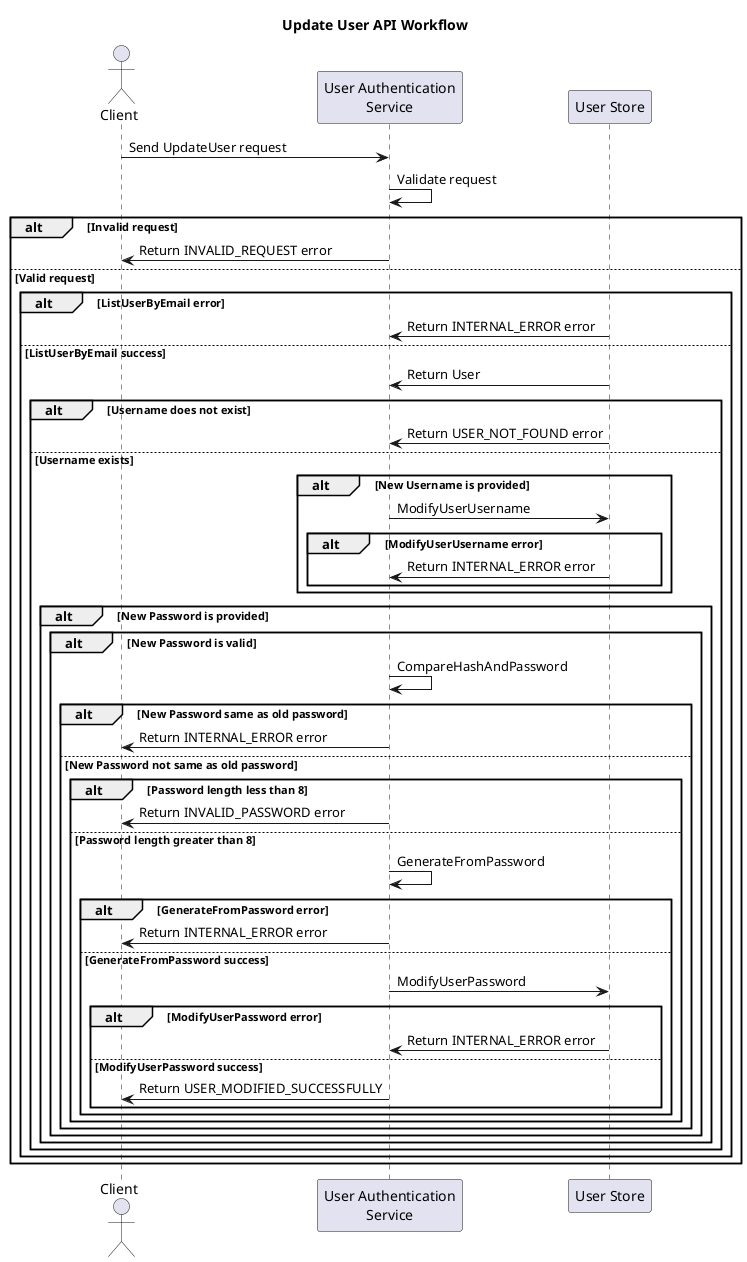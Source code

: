 @startuml UpdateUser
title Update User API Workflow

actor Client
participant "User Authentication\nService" as Service
participant "User Store" as Store

Client -> Service : Send UpdateUser request
Service -> Service : Validate request
alt Invalid request
    Service -> Client : Return INVALID_REQUEST error
else Valid request
    alt ListUserByEmail error
        Store -> Service : Return INTERNAL_ERROR error
    else ListUserByEmail success
        Store -> Service : Return User
        alt Username does not exist
            Store -> Service : Return USER_NOT_FOUND error
        else Username exists
            alt New Username is provided
                Service -> Store : ModifyUserUsername
                alt ModifyUserUsername error
                    Store -> Service : Return INTERNAL_ERROR error
                end
            end
            alt New Password is provided
                alt New Password is valid
                    Service -> Service : CompareHashAndPassword
                    alt New Password same as old password
                        Service -> Client : Return INTERNAL_ERROR error
                    else New Password not same as old password
                        alt Password length less than 8
                            Service -> Client : Return INVALID_PASSWORD error
                        else Password length greater than 8
                            Service -> Service : GenerateFromPassword
                            alt GenerateFromPassword error
                                Service -> Client : Return INTERNAL_ERROR error
                            else GenerateFromPassword success
                                Service -> Store : ModifyUserPassword
                                alt ModifyUserPassword error
                                    Store -> Service : Return INTERNAL_ERROR error
                                else ModifyUserPassword success
                                    Service -> Client : Return USER_MODIFIED_SUCCESSFULLY
                                end
                            end
                        end
                    end
                end
            end
        end
    end
end
@enduml